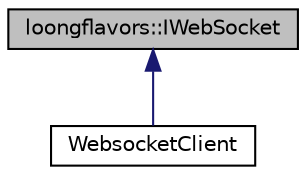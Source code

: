 digraph "loongflavors::IWebSocket"
{
 // LATEX_PDF_SIZE
  edge [fontname="Helvetica",fontsize="10",labelfontname="Helvetica",labelfontsize="10"];
  node [fontname="Helvetica",fontsize="10",shape=record];
  Node1 [label="loongflavors::IWebSocket",height=0.2,width=0.4,color="black", fillcolor="grey75", style="filled", fontcolor="black",tooltip="Interface for WebSocket communication."];
  Node1 -> Node2 [dir="back",color="midnightblue",fontsize="10",style="solid",fontname="Helvetica"];
  Node2 [label="WebsocketClient",height=0.2,width=0.4,color="black", fillcolor="white", style="filled",URL="$d3/df3/classWebsocketClient.html",tooltip=" "];
}
